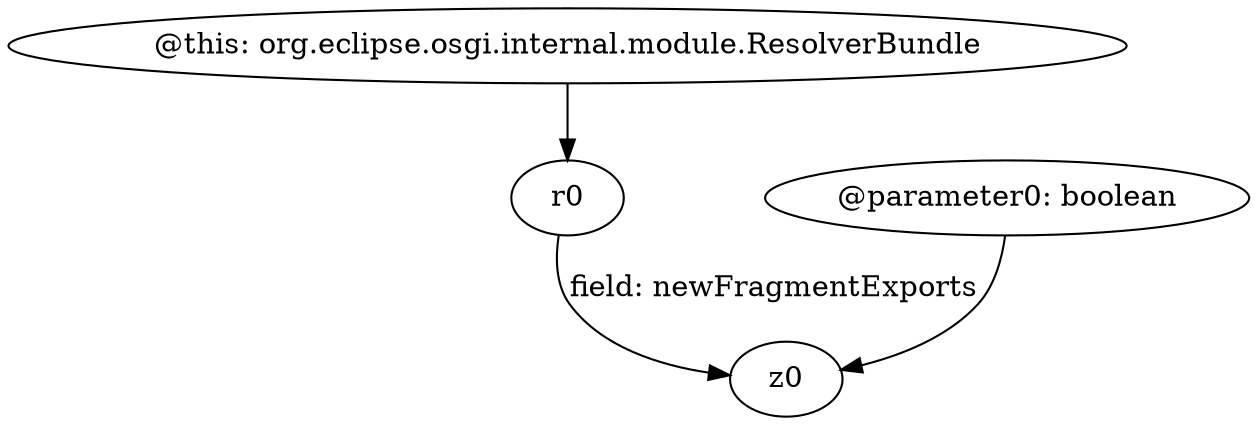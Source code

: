 digraph g {
0[label="@this: org.eclipse.osgi.internal.module.ResolverBundle"]
1[label="r0"]
0->1[label=""]
2[label="@parameter0: boolean"]
3[label="z0"]
2->3[label=""]
1->3[label="field: newFragmentExports"]
}